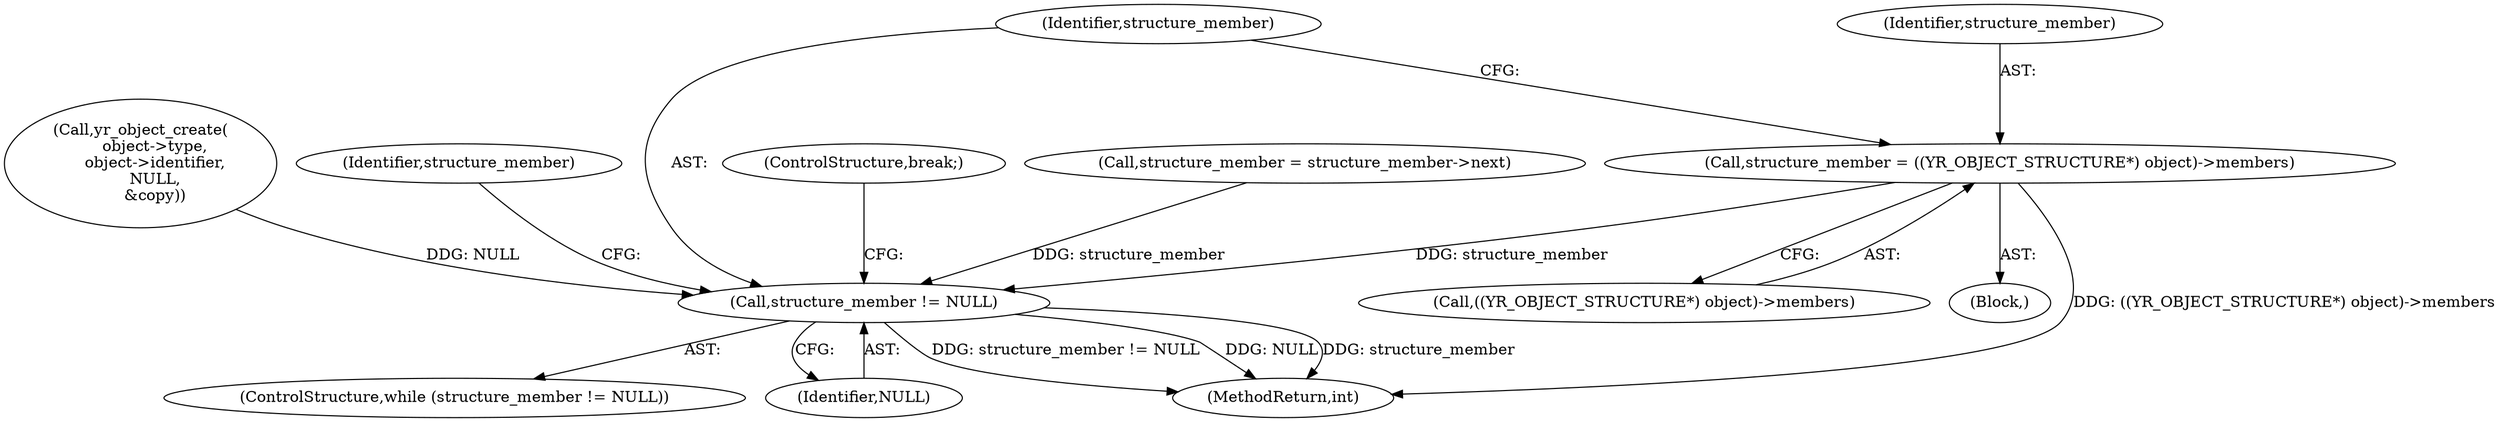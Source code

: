 digraph "0_yara_053e67e3ec81cc9268ce30eaf0d6663d8639ed1e_0@pointer" {
"1000232" [label="(Call,structure_member = ((YR_OBJECT_STRUCTURE*) object)->members)"];
"1000240" [label="(Call,structure_member != NULL)"];
"1000233" [label="(Identifier,structure_member)"];
"1000115" [label="(Call,yr_object_create(\n      object->type,\n      object->identifier,\n      NULL,\n      &copy))"];
"1000234" [label="(Call,((YR_OBJECT_STRUCTURE*) object)->members)"];
"1000242" [label="(Identifier,NULL)"];
"1000239" [label="(ControlStructure,while (structure_member != NULL))"];
"1000247" [label="(Identifier,structure_member)"];
"1000241" [label="(Identifier,structure_member)"];
"1000264" [label="(ControlStructure,break;)"];
"1000232" [label="(Call,structure_member = ((YR_OBJECT_STRUCTURE*) object)->members)"];
"1000129" [label="(Block,)"];
"1000240" [label="(Call,structure_member != NULL)"];
"1000308" [label="(MethodReturn,int)"];
"1000259" [label="(Call,structure_member = structure_member->next)"];
"1000232" -> "1000129"  [label="AST: "];
"1000232" -> "1000234"  [label="CFG: "];
"1000233" -> "1000232"  [label="AST: "];
"1000234" -> "1000232"  [label="AST: "];
"1000241" -> "1000232"  [label="CFG: "];
"1000232" -> "1000308"  [label="DDG: ((YR_OBJECT_STRUCTURE*) object)->members"];
"1000232" -> "1000240"  [label="DDG: structure_member"];
"1000240" -> "1000239"  [label="AST: "];
"1000240" -> "1000242"  [label="CFG: "];
"1000241" -> "1000240"  [label="AST: "];
"1000242" -> "1000240"  [label="AST: "];
"1000247" -> "1000240"  [label="CFG: "];
"1000264" -> "1000240"  [label="CFG: "];
"1000240" -> "1000308"  [label="DDG: structure_member != NULL"];
"1000240" -> "1000308"  [label="DDG: NULL"];
"1000240" -> "1000308"  [label="DDG: structure_member"];
"1000259" -> "1000240"  [label="DDG: structure_member"];
"1000115" -> "1000240"  [label="DDG: NULL"];
}
